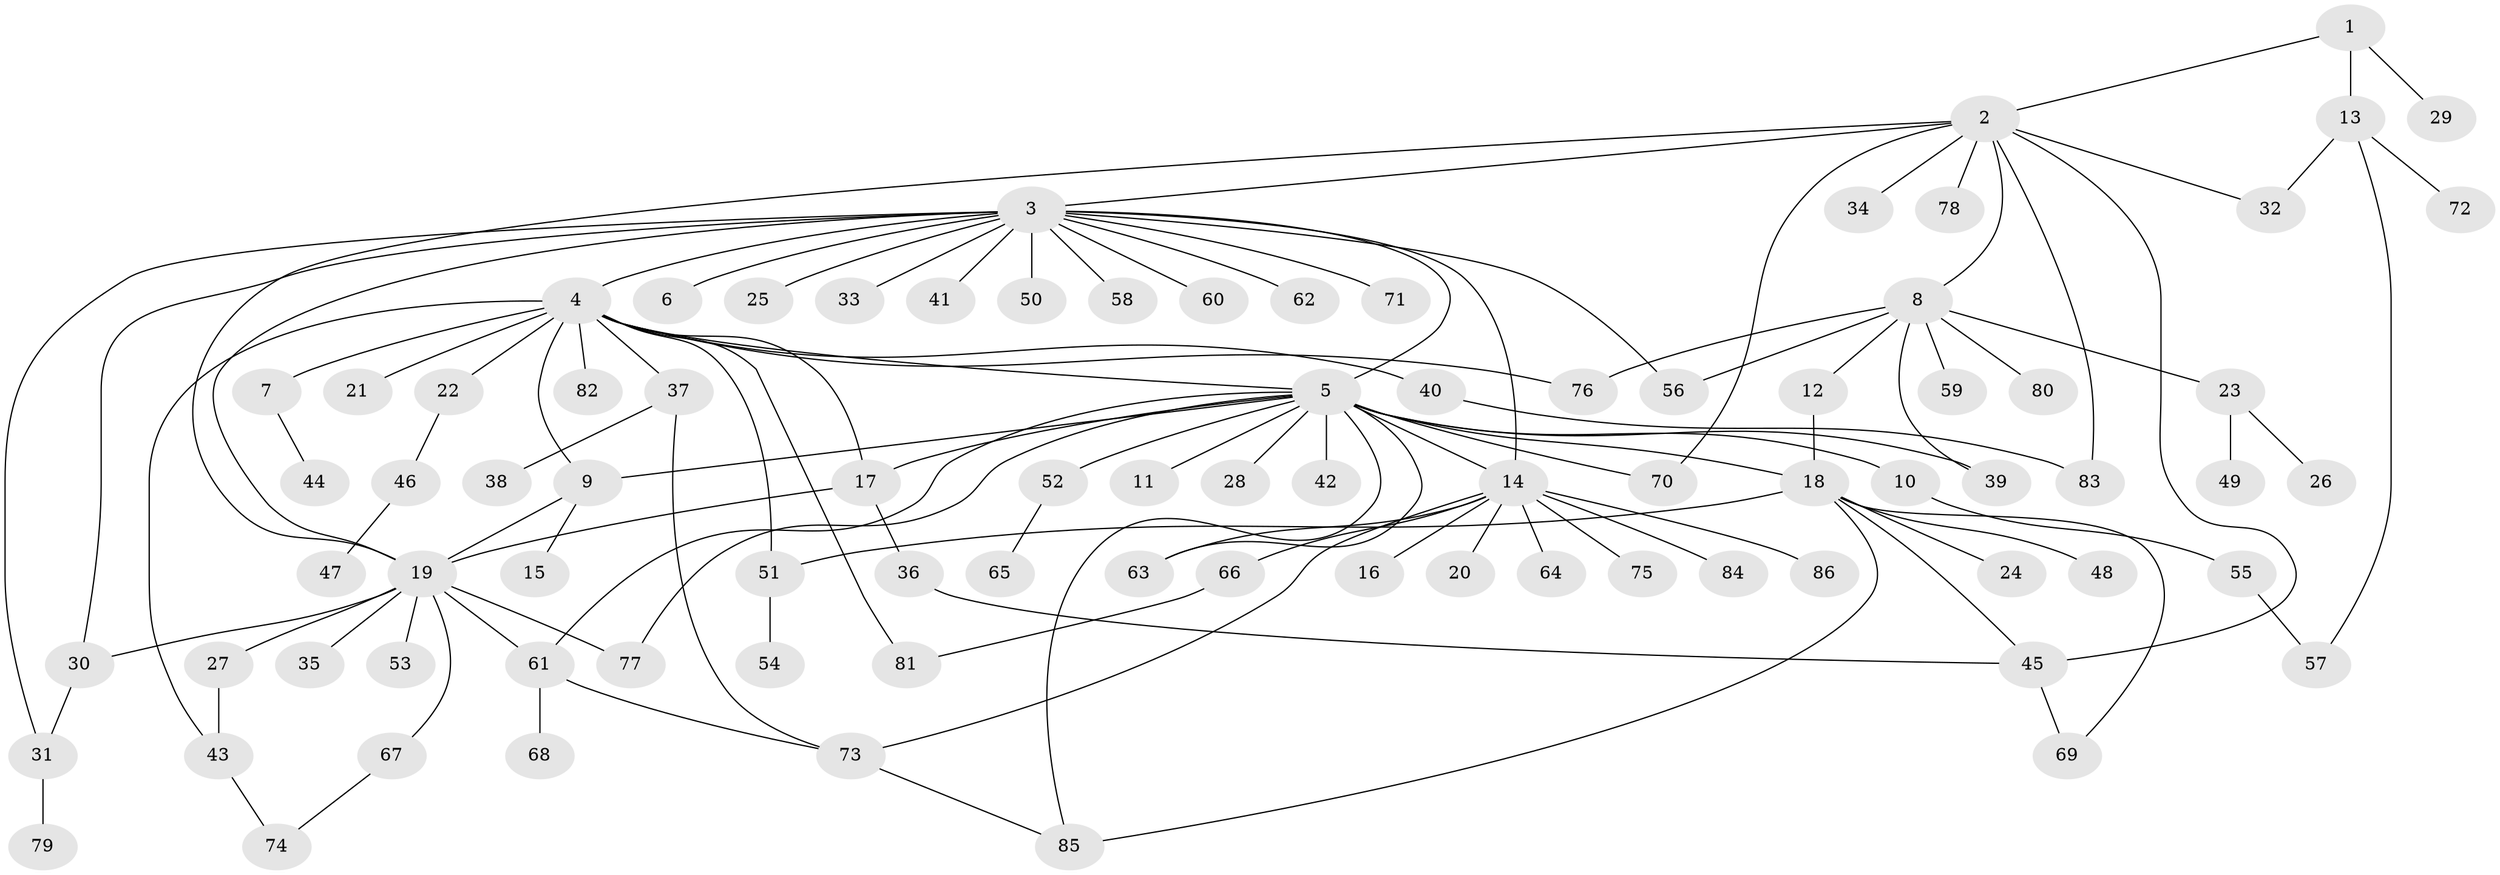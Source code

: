 // coarse degree distribution, {2: 0.2878787878787879, 12: 0.015151515151515152, 16: 0.030303030303030304, 14: 0.015151515151515152, 1: 0.5, 8: 0.015151515151515152, 3: 0.045454545454545456, 10: 0.030303030303030304, 4: 0.030303030303030304, 7: 0.015151515151515152, 5: 0.015151515151515152}
// Generated by graph-tools (version 1.1) at 2025/41/03/06/25 10:41:51]
// undirected, 86 vertices, 116 edges
graph export_dot {
graph [start="1"]
  node [color=gray90,style=filled];
  1;
  2;
  3;
  4;
  5;
  6;
  7;
  8;
  9;
  10;
  11;
  12;
  13;
  14;
  15;
  16;
  17;
  18;
  19;
  20;
  21;
  22;
  23;
  24;
  25;
  26;
  27;
  28;
  29;
  30;
  31;
  32;
  33;
  34;
  35;
  36;
  37;
  38;
  39;
  40;
  41;
  42;
  43;
  44;
  45;
  46;
  47;
  48;
  49;
  50;
  51;
  52;
  53;
  54;
  55;
  56;
  57;
  58;
  59;
  60;
  61;
  62;
  63;
  64;
  65;
  66;
  67;
  68;
  69;
  70;
  71;
  72;
  73;
  74;
  75;
  76;
  77;
  78;
  79;
  80;
  81;
  82;
  83;
  84;
  85;
  86;
  1 -- 2;
  1 -- 13;
  1 -- 29;
  2 -- 3;
  2 -- 8;
  2 -- 19;
  2 -- 32;
  2 -- 34;
  2 -- 45;
  2 -- 70;
  2 -- 78;
  2 -- 83;
  3 -- 4;
  3 -- 5;
  3 -- 6;
  3 -- 14;
  3 -- 19;
  3 -- 25;
  3 -- 30;
  3 -- 31;
  3 -- 33;
  3 -- 41;
  3 -- 50;
  3 -- 56;
  3 -- 58;
  3 -- 60;
  3 -- 62;
  3 -- 71;
  4 -- 5;
  4 -- 7;
  4 -- 9;
  4 -- 17;
  4 -- 21;
  4 -- 22;
  4 -- 37;
  4 -- 40;
  4 -- 43;
  4 -- 51;
  4 -- 76;
  4 -- 81;
  4 -- 82;
  5 -- 9;
  5 -- 10;
  5 -- 11;
  5 -- 14;
  5 -- 17;
  5 -- 18;
  5 -- 28;
  5 -- 39;
  5 -- 42;
  5 -- 52;
  5 -- 61;
  5 -- 63;
  5 -- 70;
  5 -- 77;
  5 -- 85;
  7 -- 44;
  8 -- 12;
  8 -- 23;
  8 -- 39;
  8 -- 56;
  8 -- 59;
  8 -- 76;
  8 -- 80;
  9 -- 15;
  9 -- 19;
  10 -- 55;
  12 -- 18;
  13 -- 32;
  13 -- 57;
  13 -- 72;
  14 -- 16;
  14 -- 20;
  14 -- 63;
  14 -- 64;
  14 -- 66;
  14 -- 73;
  14 -- 75;
  14 -- 84;
  14 -- 86;
  17 -- 19;
  17 -- 36;
  18 -- 24;
  18 -- 45;
  18 -- 48;
  18 -- 51;
  18 -- 69;
  18 -- 85;
  19 -- 27;
  19 -- 30;
  19 -- 35;
  19 -- 53;
  19 -- 61;
  19 -- 67;
  19 -- 77;
  22 -- 46;
  23 -- 26;
  23 -- 49;
  27 -- 43;
  30 -- 31;
  31 -- 79;
  36 -- 45;
  37 -- 38;
  37 -- 73;
  40 -- 83;
  43 -- 74;
  45 -- 69;
  46 -- 47;
  51 -- 54;
  52 -- 65;
  55 -- 57;
  61 -- 68;
  61 -- 73;
  66 -- 81;
  67 -- 74;
  73 -- 85;
}
